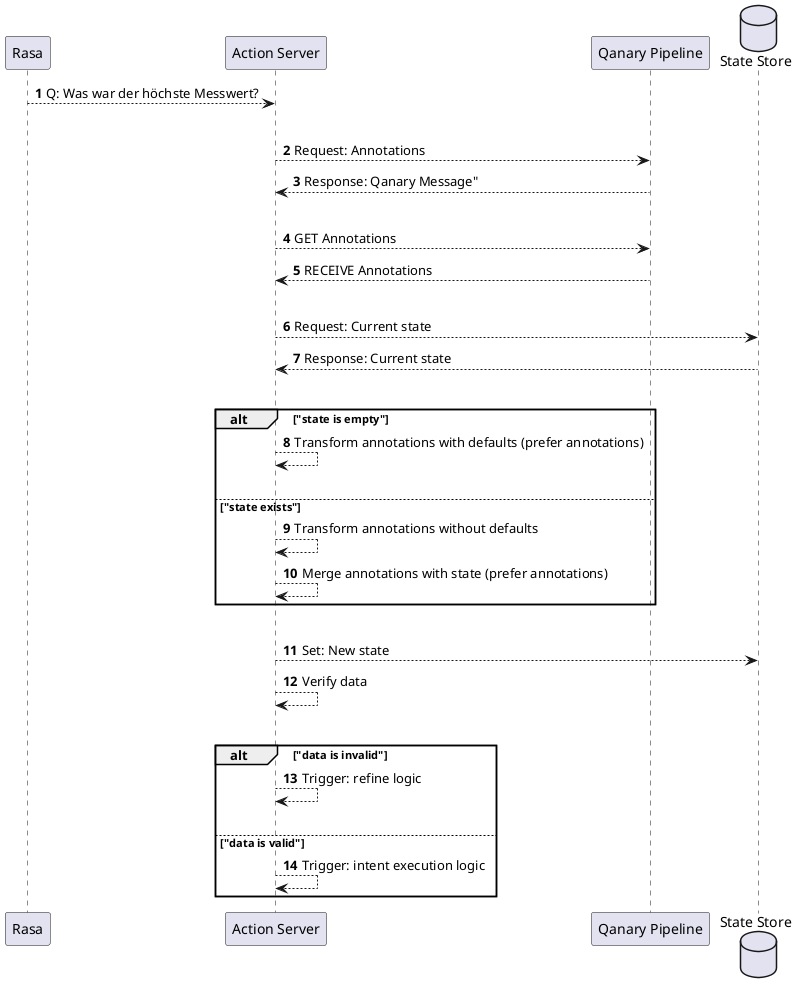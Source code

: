 @startuml

autonumber
skinparam BoxPadding 15

"Rasa" --> "Action Server" : Q: Was war der höchste Messwert?

|||
"Action Server" --> "Qanary Pipeline": Request: Annotations
"Action Server" <-- "Qanary Pipeline": Response: Qanary Message"
|||


"Action Server" --> "Qanary Pipeline" : GET Annotations
"Action Server" <-- "Qanary Pipeline" : RECEIVE Annotations
|||

database "State Store"
"Action Server" --> "State Store":  Request: Current state
"Action Server" <-- "State Store":  Response: Current state

|||

alt "state is empty"

"Action Server" --> "Action Server": Transform annotations with defaults (prefer annotations)
|||

else "state exists"

"Action Server" --> "Action Server": Transform annotations without defaults
"Action Server" --> "Action Server": Merge annotations with state (prefer annotations)

end

|||

"Action Server" --> "State Store":  Set: New state

"Action Server" --> "Action Server" : Verify data
|||

alt "data is invalid"

"Action Server" --> "Action Server" : Trigger: refine logic
|||

else "data is valid"

"Action Server" --> "Action Server" : Trigger: intent execution logic

end

@enduml
